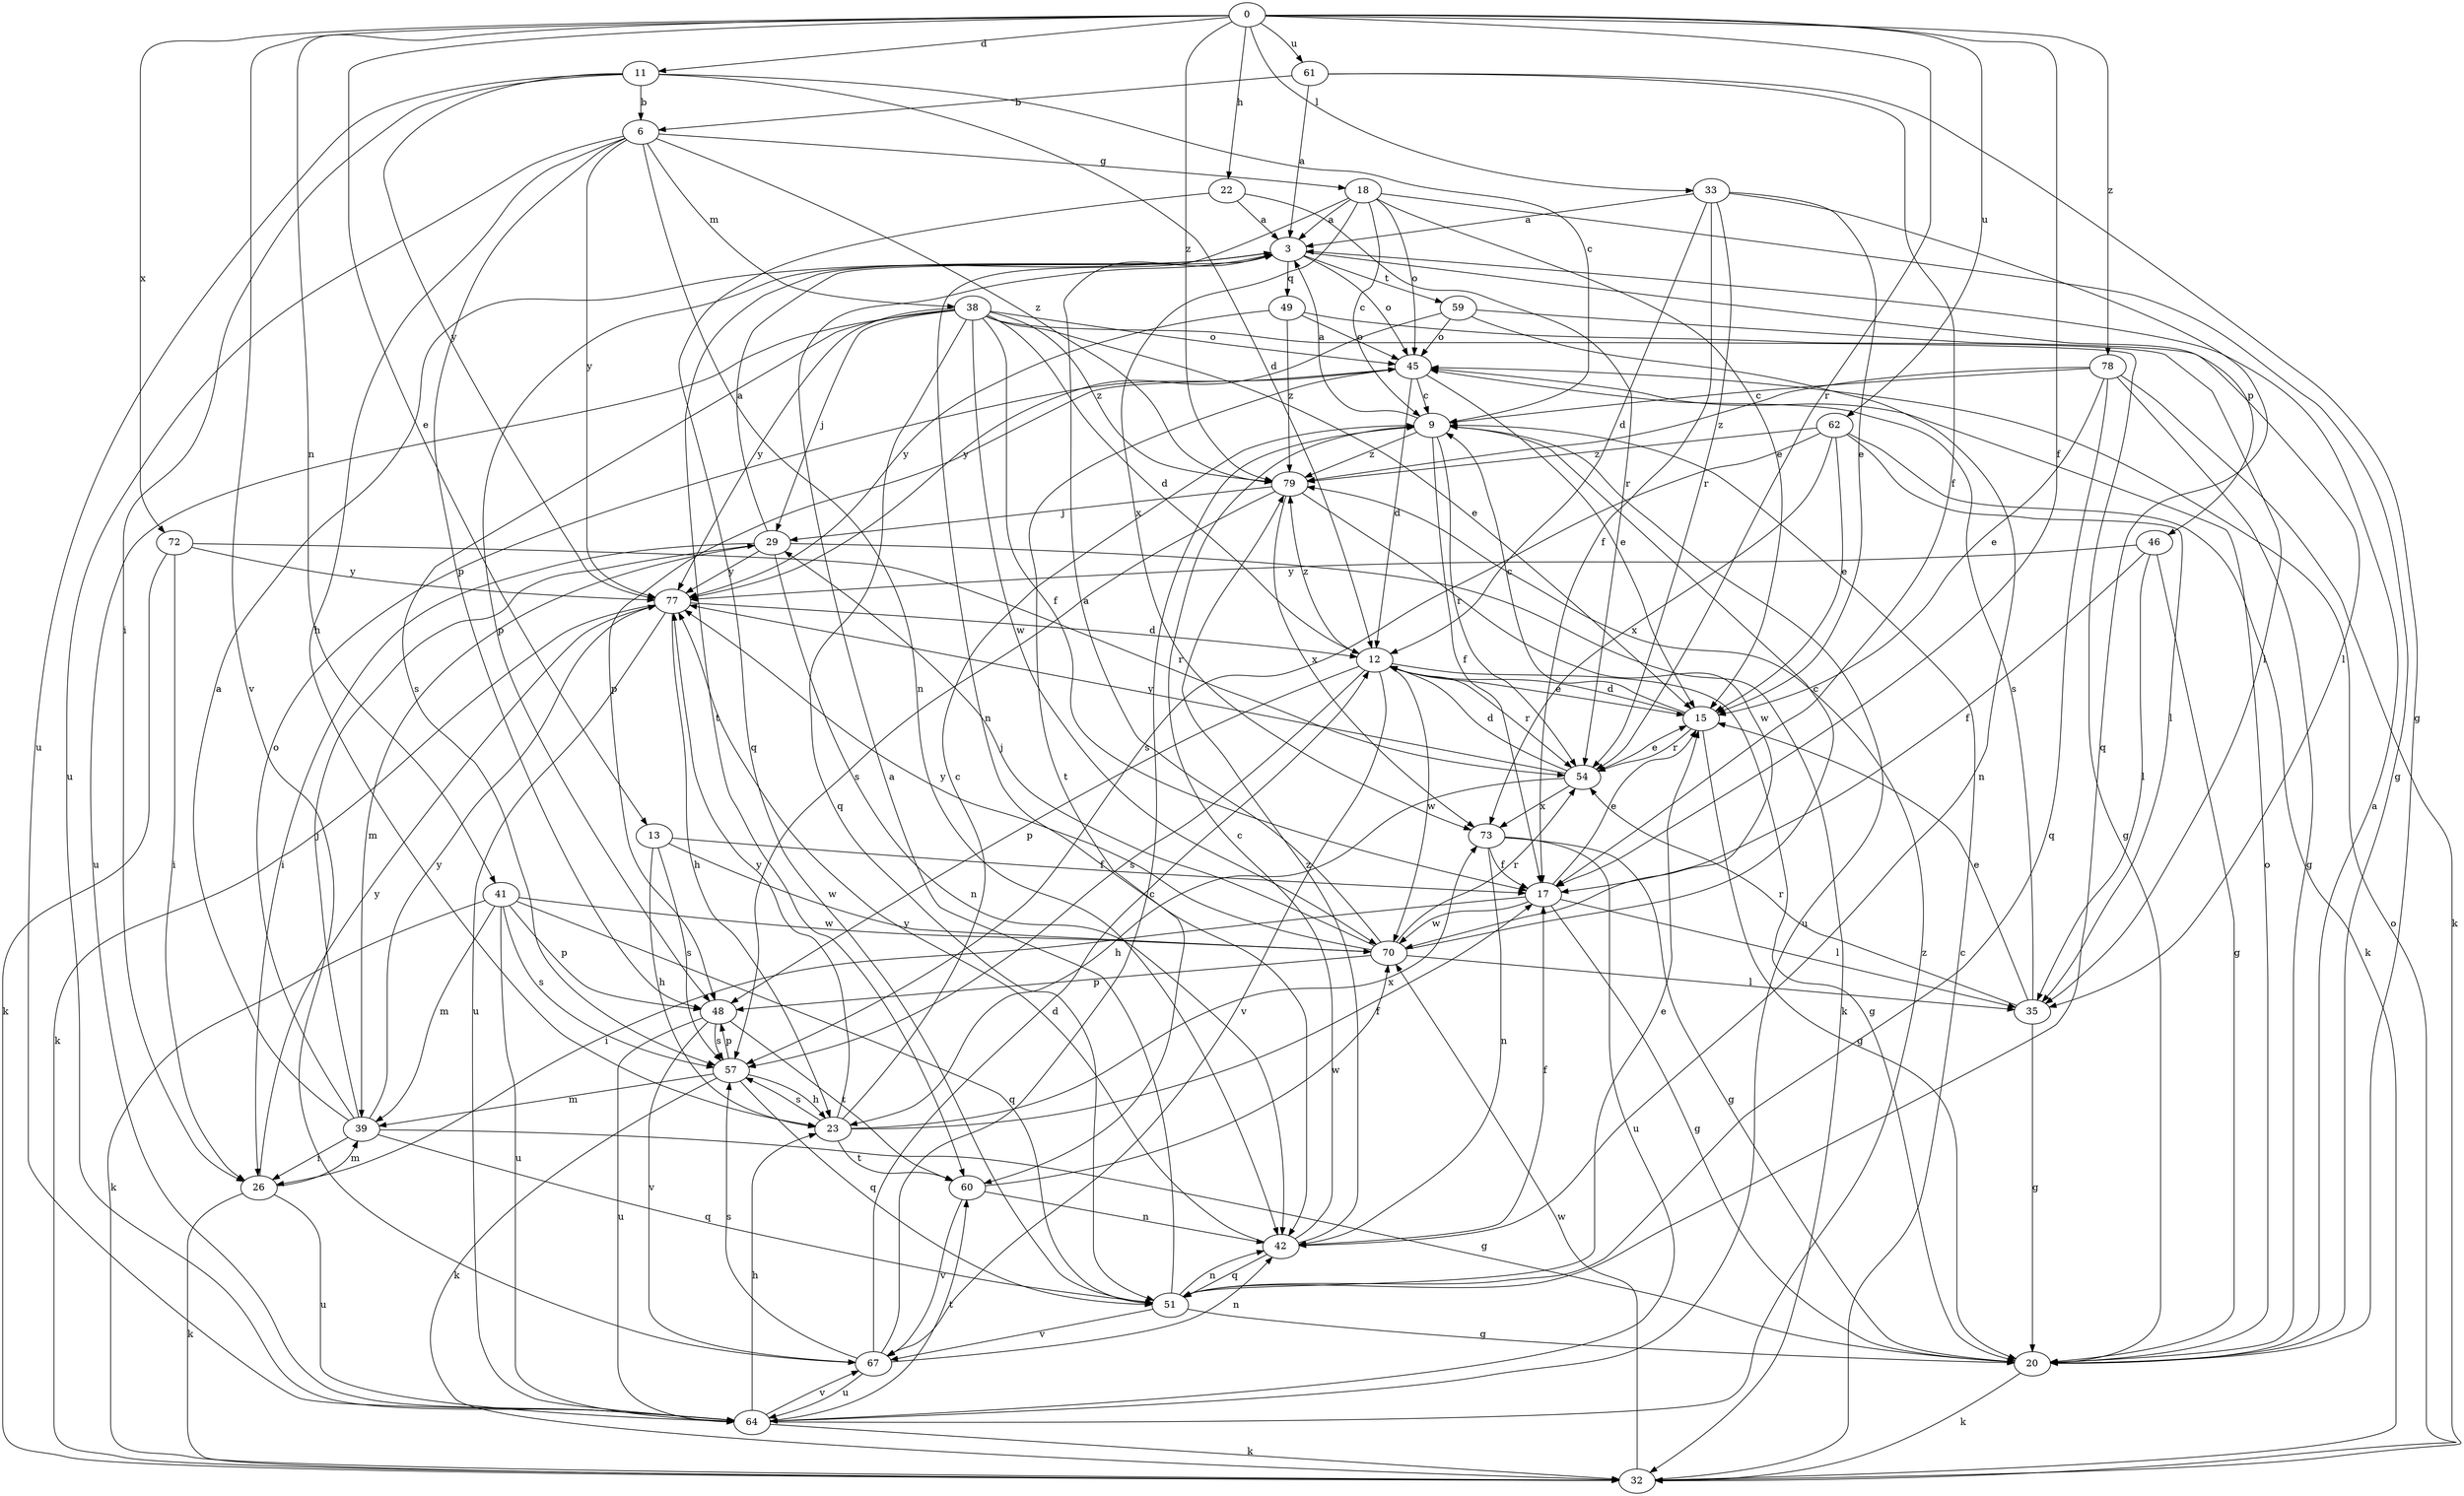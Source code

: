 strict digraph  {
0;
3;
6;
9;
11;
12;
13;
15;
17;
18;
20;
22;
23;
26;
29;
32;
33;
35;
38;
39;
41;
42;
45;
46;
48;
49;
51;
54;
57;
59;
60;
61;
62;
64;
67;
70;
72;
73;
77;
78;
79;
0 -> 11  [label=d];
0 -> 13  [label=e];
0 -> 17  [label=f];
0 -> 22  [label=h];
0 -> 33  [label=l];
0 -> 41  [label=n];
0 -> 54  [label=r];
0 -> 61  [label=u];
0 -> 62  [label=u];
0 -> 67  [label=v];
0 -> 72  [label=x];
0 -> 78  [label=z];
0 -> 79  [label=z];
3 -> 45  [label=o];
3 -> 46  [label=p];
3 -> 48  [label=p];
3 -> 49  [label=q];
3 -> 59  [label=t];
3 -> 60  [label=t];
6 -> 18  [label=g];
6 -> 23  [label=h];
6 -> 38  [label=m];
6 -> 42  [label=n];
6 -> 48  [label=p];
6 -> 64  [label=u];
6 -> 77  [label=y];
6 -> 79  [label=z];
9 -> 3  [label=a];
9 -> 17  [label=f];
9 -> 54  [label=r];
9 -> 64  [label=u];
9 -> 79  [label=z];
11 -> 6  [label=b];
11 -> 9  [label=c];
11 -> 12  [label=d];
11 -> 26  [label=i];
11 -> 64  [label=u];
11 -> 77  [label=y];
12 -> 15  [label=e];
12 -> 20  [label=g];
12 -> 48  [label=p];
12 -> 54  [label=r];
12 -> 57  [label=s];
12 -> 67  [label=v];
12 -> 70  [label=w];
12 -> 79  [label=z];
13 -> 17  [label=f];
13 -> 23  [label=h];
13 -> 57  [label=s];
13 -> 70  [label=w];
15 -> 9  [label=c];
15 -> 12  [label=d];
15 -> 20  [label=g];
15 -> 54  [label=r];
17 -> 15  [label=e];
17 -> 20  [label=g];
17 -> 26  [label=i];
17 -> 35  [label=l];
17 -> 70  [label=w];
18 -> 3  [label=a];
18 -> 9  [label=c];
18 -> 15  [label=e];
18 -> 20  [label=g];
18 -> 42  [label=n];
18 -> 45  [label=o];
18 -> 73  [label=x];
20 -> 3  [label=a];
20 -> 32  [label=k];
20 -> 45  [label=o];
22 -> 3  [label=a];
22 -> 51  [label=q];
22 -> 54  [label=r];
23 -> 9  [label=c];
23 -> 17  [label=f];
23 -> 57  [label=s];
23 -> 60  [label=t];
23 -> 73  [label=x];
23 -> 77  [label=y];
26 -> 32  [label=k];
26 -> 39  [label=m];
26 -> 64  [label=u];
26 -> 77  [label=y];
29 -> 3  [label=a];
29 -> 26  [label=i];
29 -> 32  [label=k];
29 -> 39  [label=m];
29 -> 42  [label=n];
29 -> 77  [label=y];
32 -> 9  [label=c];
32 -> 45  [label=o];
32 -> 70  [label=w];
33 -> 3  [label=a];
33 -> 12  [label=d];
33 -> 15  [label=e];
33 -> 17  [label=f];
33 -> 51  [label=q];
33 -> 54  [label=r];
35 -> 15  [label=e];
35 -> 20  [label=g];
35 -> 54  [label=r];
35 -> 45  [label=s];
38 -> 12  [label=d];
38 -> 15  [label=e];
38 -> 17  [label=f];
38 -> 20  [label=g];
38 -> 29  [label=j];
38 -> 45  [label=o];
38 -> 51  [label=q];
38 -> 57  [label=s];
38 -> 64  [label=u];
38 -> 70  [label=w];
38 -> 77  [label=y];
38 -> 79  [label=z];
39 -> 3  [label=a];
39 -> 20  [label=g];
39 -> 26  [label=i];
39 -> 29  [label=j];
39 -> 45  [label=o];
39 -> 51  [label=q];
39 -> 77  [label=y];
41 -> 32  [label=k];
41 -> 39  [label=m];
41 -> 48  [label=p];
41 -> 51  [label=q];
41 -> 57  [label=s];
41 -> 64  [label=u];
41 -> 70  [label=w];
42 -> 9  [label=c];
42 -> 17  [label=f];
42 -> 51  [label=q];
42 -> 77  [label=y];
42 -> 79  [label=z];
45 -> 9  [label=c];
45 -> 12  [label=d];
45 -> 15  [label=e];
45 -> 48  [label=p];
45 -> 60  [label=t];
46 -> 17  [label=f];
46 -> 20  [label=g];
46 -> 35  [label=l];
46 -> 77  [label=y];
48 -> 57  [label=s];
48 -> 60  [label=t];
48 -> 64  [label=u];
48 -> 67  [label=v];
49 -> 35  [label=l];
49 -> 45  [label=o];
49 -> 77  [label=y];
49 -> 79  [label=z];
51 -> 3  [label=a];
51 -> 15  [label=e];
51 -> 20  [label=g];
51 -> 42  [label=n];
51 -> 67  [label=v];
54 -> 12  [label=d];
54 -> 15  [label=e];
54 -> 23  [label=h];
54 -> 73  [label=x];
54 -> 77  [label=y];
57 -> 23  [label=h];
57 -> 32  [label=k];
57 -> 39  [label=m];
57 -> 48  [label=p];
57 -> 51  [label=q];
59 -> 35  [label=l];
59 -> 42  [label=n];
59 -> 45  [label=o];
59 -> 77  [label=y];
60 -> 42  [label=n];
60 -> 67  [label=v];
60 -> 70  [label=w];
61 -> 3  [label=a];
61 -> 6  [label=b];
61 -> 17  [label=f];
61 -> 20  [label=g];
62 -> 15  [label=e];
62 -> 32  [label=k];
62 -> 35  [label=l];
62 -> 57  [label=s];
62 -> 73  [label=x];
62 -> 79  [label=z];
64 -> 23  [label=h];
64 -> 32  [label=k];
64 -> 60  [label=t];
64 -> 67  [label=v];
64 -> 79  [label=z];
67 -> 9  [label=c];
67 -> 12  [label=d];
67 -> 42  [label=n];
67 -> 57  [label=s];
67 -> 64  [label=u];
70 -> 3  [label=a];
70 -> 9  [label=c];
70 -> 29  [label=j];
70 -> 35  [label=l];
70 -> 48  [label=p];
70 -> 54  [label=r];
70 -> 77  [label=y];
72 -> 26  [label=i];
72 -> 32  [label=k];
72 -> 54  [label=r];
72 -> 77  [label=y];
73 -> 17  [label=f];
73 -> 20  [label=g];
73 -> 42  [label=n];
73 -> 64  [label=u];
77 -> 12  [label=d];
77 -> 23  [label=h];
77 -> 32  [label=k];
77 -> 64  [label=u];
78 -> 9  [label=c];
78 -> 15  [label=e];
78 -> 20  [label=g];
78 -> 32  [label=k];
78 -> 51  [label=q];
78 -> 79  [label=z];
79 -> 29  [label=j];
79 -> 57  [label=s];
79 -> 70  [label=w];
79 -> 73  [label=x];
}
